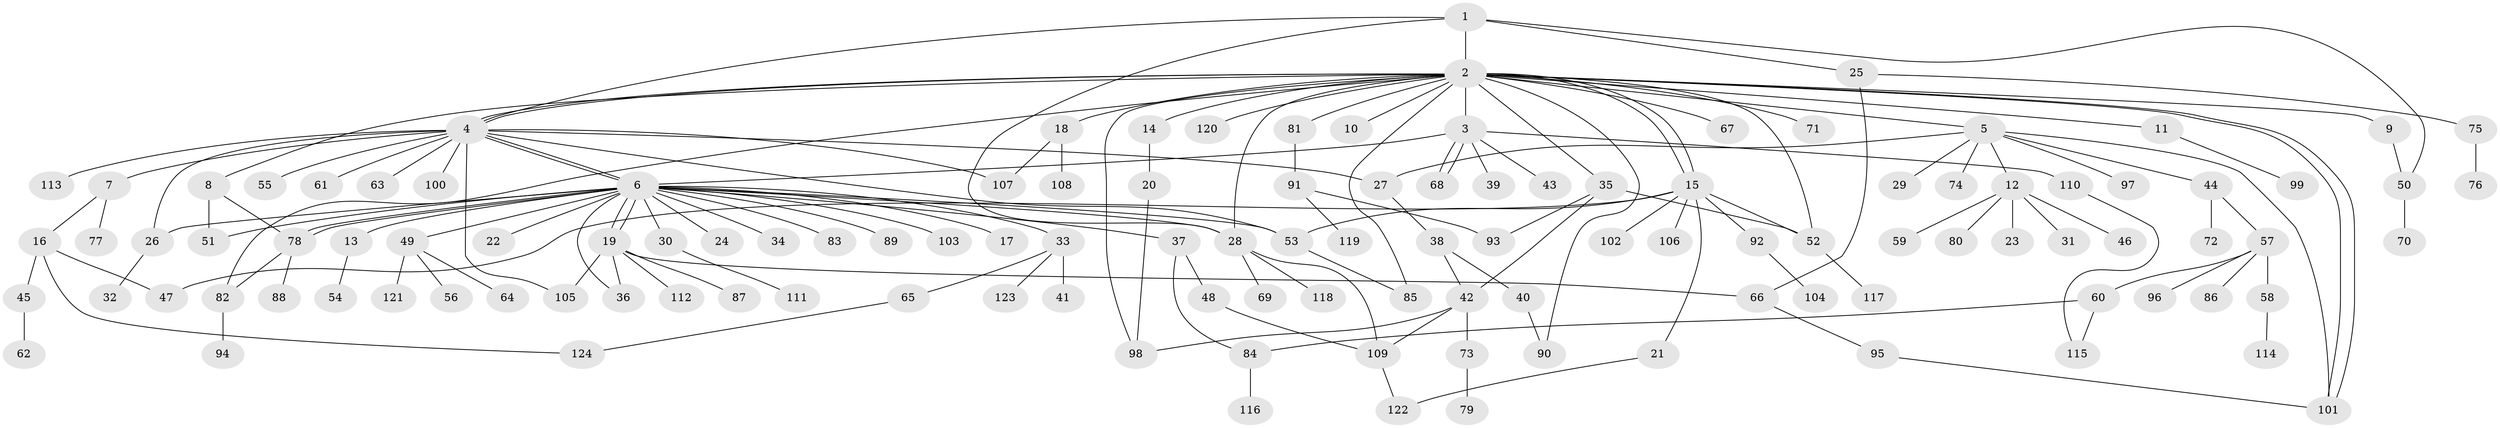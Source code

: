 // Generated by graph-tools (version 1.1) at 2025/01/03/09/25 03:01:54]
// undirected, 124 vertices, 163 edges
graph export_dot {
graph [start="1"]
  node [color=gray90,style=filled];
  1;
  2;
  3;
  4;
  5;
  6;
  7;
  8;
  9;
  10;
  11;
  12;
  13;
  14;
  15;
  16;
  17;
  18;
  19;
  20;
  21;
  22;
  23;
  24;
  25;
  26;
  27;
  28;
  29;
  30;
  31;
  32;
  33;
  34;
  35;
  36;
  37;
  38;
  39;
  40;
  41;
  42;
  43;
  44;
  45;
  46;
  47;
  48;
  49;
  50;
  51;
  52;
  53;
  54;
  55;
  56;
  57;
  58;
  59;
  60;
  61;
  62;
  63;
  64;
  65;
  66;
  67;
  68;
  69;
  70;
  71;
  72;
  73;
  74;
  75;
  76;
  77;
  78;
  79;
  80;
  81;
  82;
  83;
  84;
  85;
  86;
  87;
  88;
  89;
  90;
  91;
  92;
  93;
  94;
  95;
  96;
  97;
  98;
  99;
  100;
  101;
  102;
  103;
  104;
  105;
  106;
  107;
  108;
  109;
  110;
  111;
  112;
  113;
  114;
  115;
  116;
  117;
  118;
  119;
  120;
  121;
  122;
  123;
  124;
  1 -- 2;
  1 -- 4;
  1 -- 25;
  1 -- 28;
  1 -- 50;
  2 -- 3;
  2 -- 4;
  2 -- 4;
  2 -- 5;
  2 -- 8;
  2 -- 9;
  2 -- 10;
  2 -- 11;
  2 -- 14;
  2 -- 15;
  2 -- 15;
  2 -- 18;
  2 -- 28;
  2 -- 35;
  2 -- 52;
  2 -- 67;
  2 -- 71;
  2 -- 81;
  2 -- 82;
  2 -- 85;
  2 -- 90;
  2 -- 98;
  2 -- 101;
  2 -- 101;
  2 -- 120;
  3 -- 6;
  3 -- 39;
  3 -- 43;
  3 -- 68;
  3 -- 68;
  3 -- 110;
  4 -- 6;
  4 -- 6;
  4 -- 7;
  4 -- 26;
  4 -- 27;
  4 -- 53;
  4 -- 55;
  4 -- 61;
  4 -- 63;
  4 -- 100;
  4 -- 105;
  4 -- 107;
  4 -- 113;
  5 -- 12;
  5 -- 27;
  5 -- 29;
  5 -- 44;
  5 -- 74;
  5 -- 97;
  5 -- 101;
  6 -- 13;
  6 -- 17;
  6 -- 19;
  6 -- 19;
  6 -- 22;
  6 -- 24;
  6 -- 26;
  6 -- 28;
  6 -- 30;
  6 -- 33;
  6 -- 34;
  6 -- 36;
  6 -- 37;
  6 -- 49;
  6 -- 51;
  6 -- 53;
  6 -- 78;
  6 -- 78;
  6 -- 83;
  6 -- 89;
  6 -- 103;
  7 -- 16;
  7 -- 77;
  8 -- 51;
  8 -- 78;
  9 -- 50;
  11 -- 99;
  12 -- 23;
  12 -- 31;
  12 -- 46;
  12 -- 59;
  12 -- 80;
  13 -- 54;
  14 -- 20;
  15 -- 21;
  15 -- 47;
  15 -- 52;
  15 -- 53;
  15 -- 92;
  15 -- 102;
  15 -- 106;
  16 -- 45;
  16 -- 47;
  16 -- 124;
  18 -- 107;
  18 -- 108;
  19 -- 36;
  19 -- 66;
  19 -- 87;
  19 -- 105;
  19 -- 112;
  20 -- 98;
  21 -- 122;
  25 -- 66;
  25 -- 75;
  26 -- 32;
  27 -- 38;
  28 -- 69;
  28 -- 109;
  28 -- 118;
  30 -- 111;
  33 -- 41;
  33 -- 65;
  33 -- 123;
  35 -- 42;
  35 -- 52;
  35 -- 93;
  37 -- 48;
  37 -- 84;
  38 -- 40;
  38 -- 42;
  40 -- 90;
  42 -- 73;
  42 -- 98;
  42 -- 109;
  44 -- 57;
  44 -- 72;
  45 -- 62;
  48 -- 109;
  49 -- 56;
  49 -- 64;
  49 -- 121;
  50 -- 70;
  52 -- 117;
  53 -- 85;
  57 -- 58;
  57 -- 60;
  57 -- 86;
  57 -- 96;
  58 -- 114;
  60 -- 84;
  60 -- 115;
  65 -- 124;
  66 -- 95;
  73 -- 79;
  75 -- 76;
  78 -- 82;
  78 -- 88;
  81 -- 91;
  82 -- 94;
  84 -- 116;
  91 -- 93;
  91 -- 119;
  92 -- 104;
  95 -- 101;
  109 -- 122;
  110 -- 115;
}
